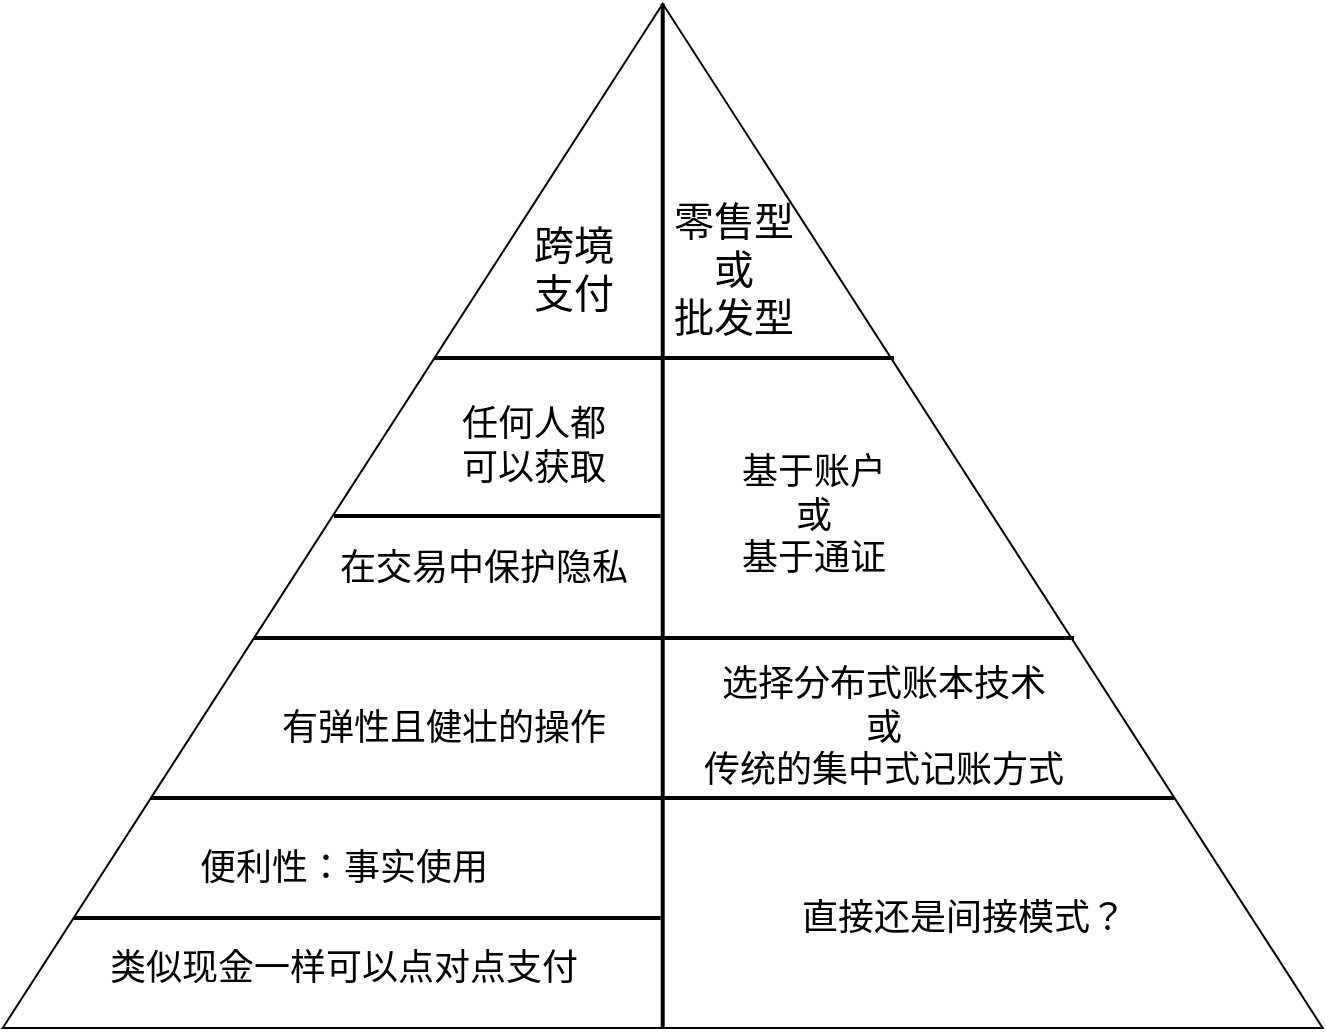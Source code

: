 <mxfile version="14.6.6" type="github">
  <diagram id="VjH_OvZCvEZaA-o9RY9X" name="Page-1">
    <mxGraphModel dx="708" dy="818" grid="1" gridSize="10" guides="1" tooltips="1" connect="1" arrows="1" fold="1" page="0" pageScale="1" pageWidth="827" pageHeight="1169" math="0" shadow="0">
      <root>
        <mxCell id="0" />
        <mxCell id="1" parent="0" />
        <mxCell id="XTpP_U34S0JEjZCJywL5-1" value="" style="triangle;whiteSpace=wrap;html=1;rotation=-90;" vertex="1" parent="1">
          <mxGeometry x="108.3" y="-126.05" width="512.11" height="660" as="geometry" />
        </mxCell>
        <mxCell id="XTpP_U34S0JEjZCJywL5-2" value="" style="endArrow=none;html=1;entryX=1;entryY=0.5;entryDx=0;entryDy=0;exitX=0;exitY=0.5;exitDx=0;exitDy=0;strokeWidth=2;" edge="1" parent="1" source="XTpP_U34S0JEjZCJywL5-1" target="XTpP_U34S0JEjZCJywL5-1">
          <mxGeometry width="50" height="50" relative="1" as="geometry">
            <mxPoint x="360" y="450" as="sourcePoint" />
            <mxPoint x="360" y="110" as="targetPoint" />
          </mxGeometry>
        </mxCell>
        <mxCell id="XTpP_U34S0JEjZCJywL5-9" value="&lt;font style=&quot;font-size: 20px&quot;&gt;跨境支付&lt;/font&gt;" style="text;html=1;strokeColor=none;fillColor=none;align=center;verticalAlign=middle;whiteSpace=wrap;rounded=0;" vertex="1" parent="1">
          <mxGeometry x="290" y="50" width="60" height="60" as="geometry" />
        </mxCell>
        <mxCell id="XTpP_U34S0JEjZCJywL5-10" value="&lt;font style=&quot;font-size: 20px&quot;&gt;零售型&lt;br&gt;或&lt;br&gt;批发型&lt;/font&gt;" style="text;html=1;strokeColor=none;fillColor=none;align=center;verticalAlign=middle;whiteSpace=wrap;rounded=0;" vertex="1" parent="1">
          <mxGeometry x="340" y="50" width="120" height="60" as="geometry" />
        </mxCell>
        <mxCell id="XTpP_U34S0JEjZCJywL5-11" value="&lt;font style=&quot;font-size: 18px&quot;&gt;任何人都&lt;br&gt;可以获取&lt;/font&gt;" style="text;html=1;strokeColor=none;fillColor=none;align=center;verticalAlign=middle;whiteSpace=wrap;rounded=0;" vertex="1" parent="1">
          <mxGeometry x="250" y="138.95" width="100" height="60" as="geometry" />
        </mxCell>
        <mxCell id="XTpP_U34S0JEjZCJywL5-12" value="&lt;span style=&quot;font-size: 18px&quot;&gt;在交易中保护隐私&lt;/span&gt;" style="text;html=1;strokeColor=none;fillColor=none;align=center;verticalAlign=middle;whiteSpace=wrap;rounded=0;" vertex="1" parent="1">
          <mxGeometry x="200" y="200" width="150" height="60" as="geometry" />
        </mxCell>
        <mxCell id="XTpP_U34S0JEjZCJywL5-13" value="&lt;span style=&quot;font-size: 18px&quot;&gt;有弹性且健壮的操作&lt;/span&gt;" style="text;html=1;strokeColor=none;fillColor=none;align=center;verticalAlign=middle;whiteSpace=wrap;rounded=0;" vertex="1" parent="1">
          <mxGeometry x="150" y="280" width="210" height="60" as="geometry" />
        </mxCell>
        <mxCell id="XTpP_U34S0JEjZCJywL5-14" value="&lt;span style=&quot;font-size: 18px&quot;&gt;便利性：事实使用&lt;/span&gt;" style="text;html=1;strokeColor=none;fillColor=none;align=center;verticalAlign=middle;whiteSpace=wrap;rounded=0;" vertex="1" parent="1">
          <mxGeometry x="100" y="360" width="210" height="40" as="geometry" />
        </mxCell>
        <mxCell id="XTpP_U34S0JEjZCJywL5-15" value="&lt;span style=&quot;font-size: 18px&quot;&gt;类似现金一样可以点对点支付&lt;/span&gt;" style="text;html=1;strokeColor=none;fillColor=none;align=center;verticalAlign=middle;whiteSpace=wrap;rounded=0;" vertex="1" parent="1">
          <mxGeometry x="60" y="410" width="290" height="40" as="geometry" />
        </mxCell>
        <mxCell id="XTpP_U34S0JEjZCJywL5-16" value="&lt;span style=&quot;font-size: 18px&quot;&gt;基于账户&lt;br&gt;或&lt;br&gt;基于通证&lt;/span&gt;" style="text;html=1;strokeColor=none;fillColor=none;align=center;verticalAlign=middle;whiteSpace=wrap;rounded=0;" vertex="1" parent="1">
          <mxGeometry x="380" y="163.95" width="120" height="80" as="geometry" />
        </mxCell>
        <mxCell id="XTpP_U34S0JEjZCJywL5-17" value="&lt;span style=&quot;font-size: 18px&quot;&gt;选择分布式账本技术&lt;br&gt;或&lt;br&gt;传统的集中式记账方式&lt;/span&gt;" style="text;html=1;strokeColor=none;fillColor=none;align=center;verticalAlign=middle;whiteSpace=wrap;rounded=0;" vertex="1" parent="1">
          <mxGeometry x="370" y="270" width="210" height="80" as="geometry" />
        </mxCell>
        <mxCell id="XTpP_U34S0JEjZCJywL5-18" value="&lt;span style=&quot;font-size: 18px&quot;&gt;直接还是间接模式？&lt;/span&gt;" style="text;html=1;strokeColor=none;fillColor=none;align=center;verticalAlign=middle;whiteSpace=wrap;rounded=0;" vertex="1" parent="1">
          <mxGeometry x="410.41" y="365" width="210" height="80" as="geometry" />
        </mxCell>
        <mxCell id="XTpP_U34S0JEjZCJywL5-20" value="" style="line;strokeWidth=2;html=1;" vertex="1" parent="1">
          <mxGeometry x="70" y="400" width="293.3" height="10" as="geometry" />
        </mxCell>
        <mxCell id="XTpP_U34S0JEjZCJywL5-21" value="" style="line;strokeWidth=2;html=1;" vertex="1" parent="1">
          <mxGeometry x="108.3" y="340" width="511.7" height="10" as="geometry" />
        </mxCell>
        <mxCell id="XTpP_U34S0JEjZCJywL5-22" value="" style="line;strokeWidth=2;html=1;" vertex="1" parent="1">
          <mxGeometry x="160" y="260" width="410" height="10" as="geometry" />
        </mxCell>
        <mxCell id="XTpP_U34S0JEjZCJywL5-23" value="" style="line;strokeWidth=2;html=1;" vertex="1" parent="1">
          <mxGeometry x="200" y="198.95" width="163.3" height="10" as="geometry" />
        </mxCell>
        <mxCell id="XTpP_U34S0JEjZCJywL5-24" value="" style="line;strokeWidth=2;html=1;" vertex="1" parent="1">
          <mxGeometry x="250" y="120" width="230" height="10" as="geometry" />
        </mxCell>
      </root>
    </mxGraphModel>
  </diagram>
</mxfile>
